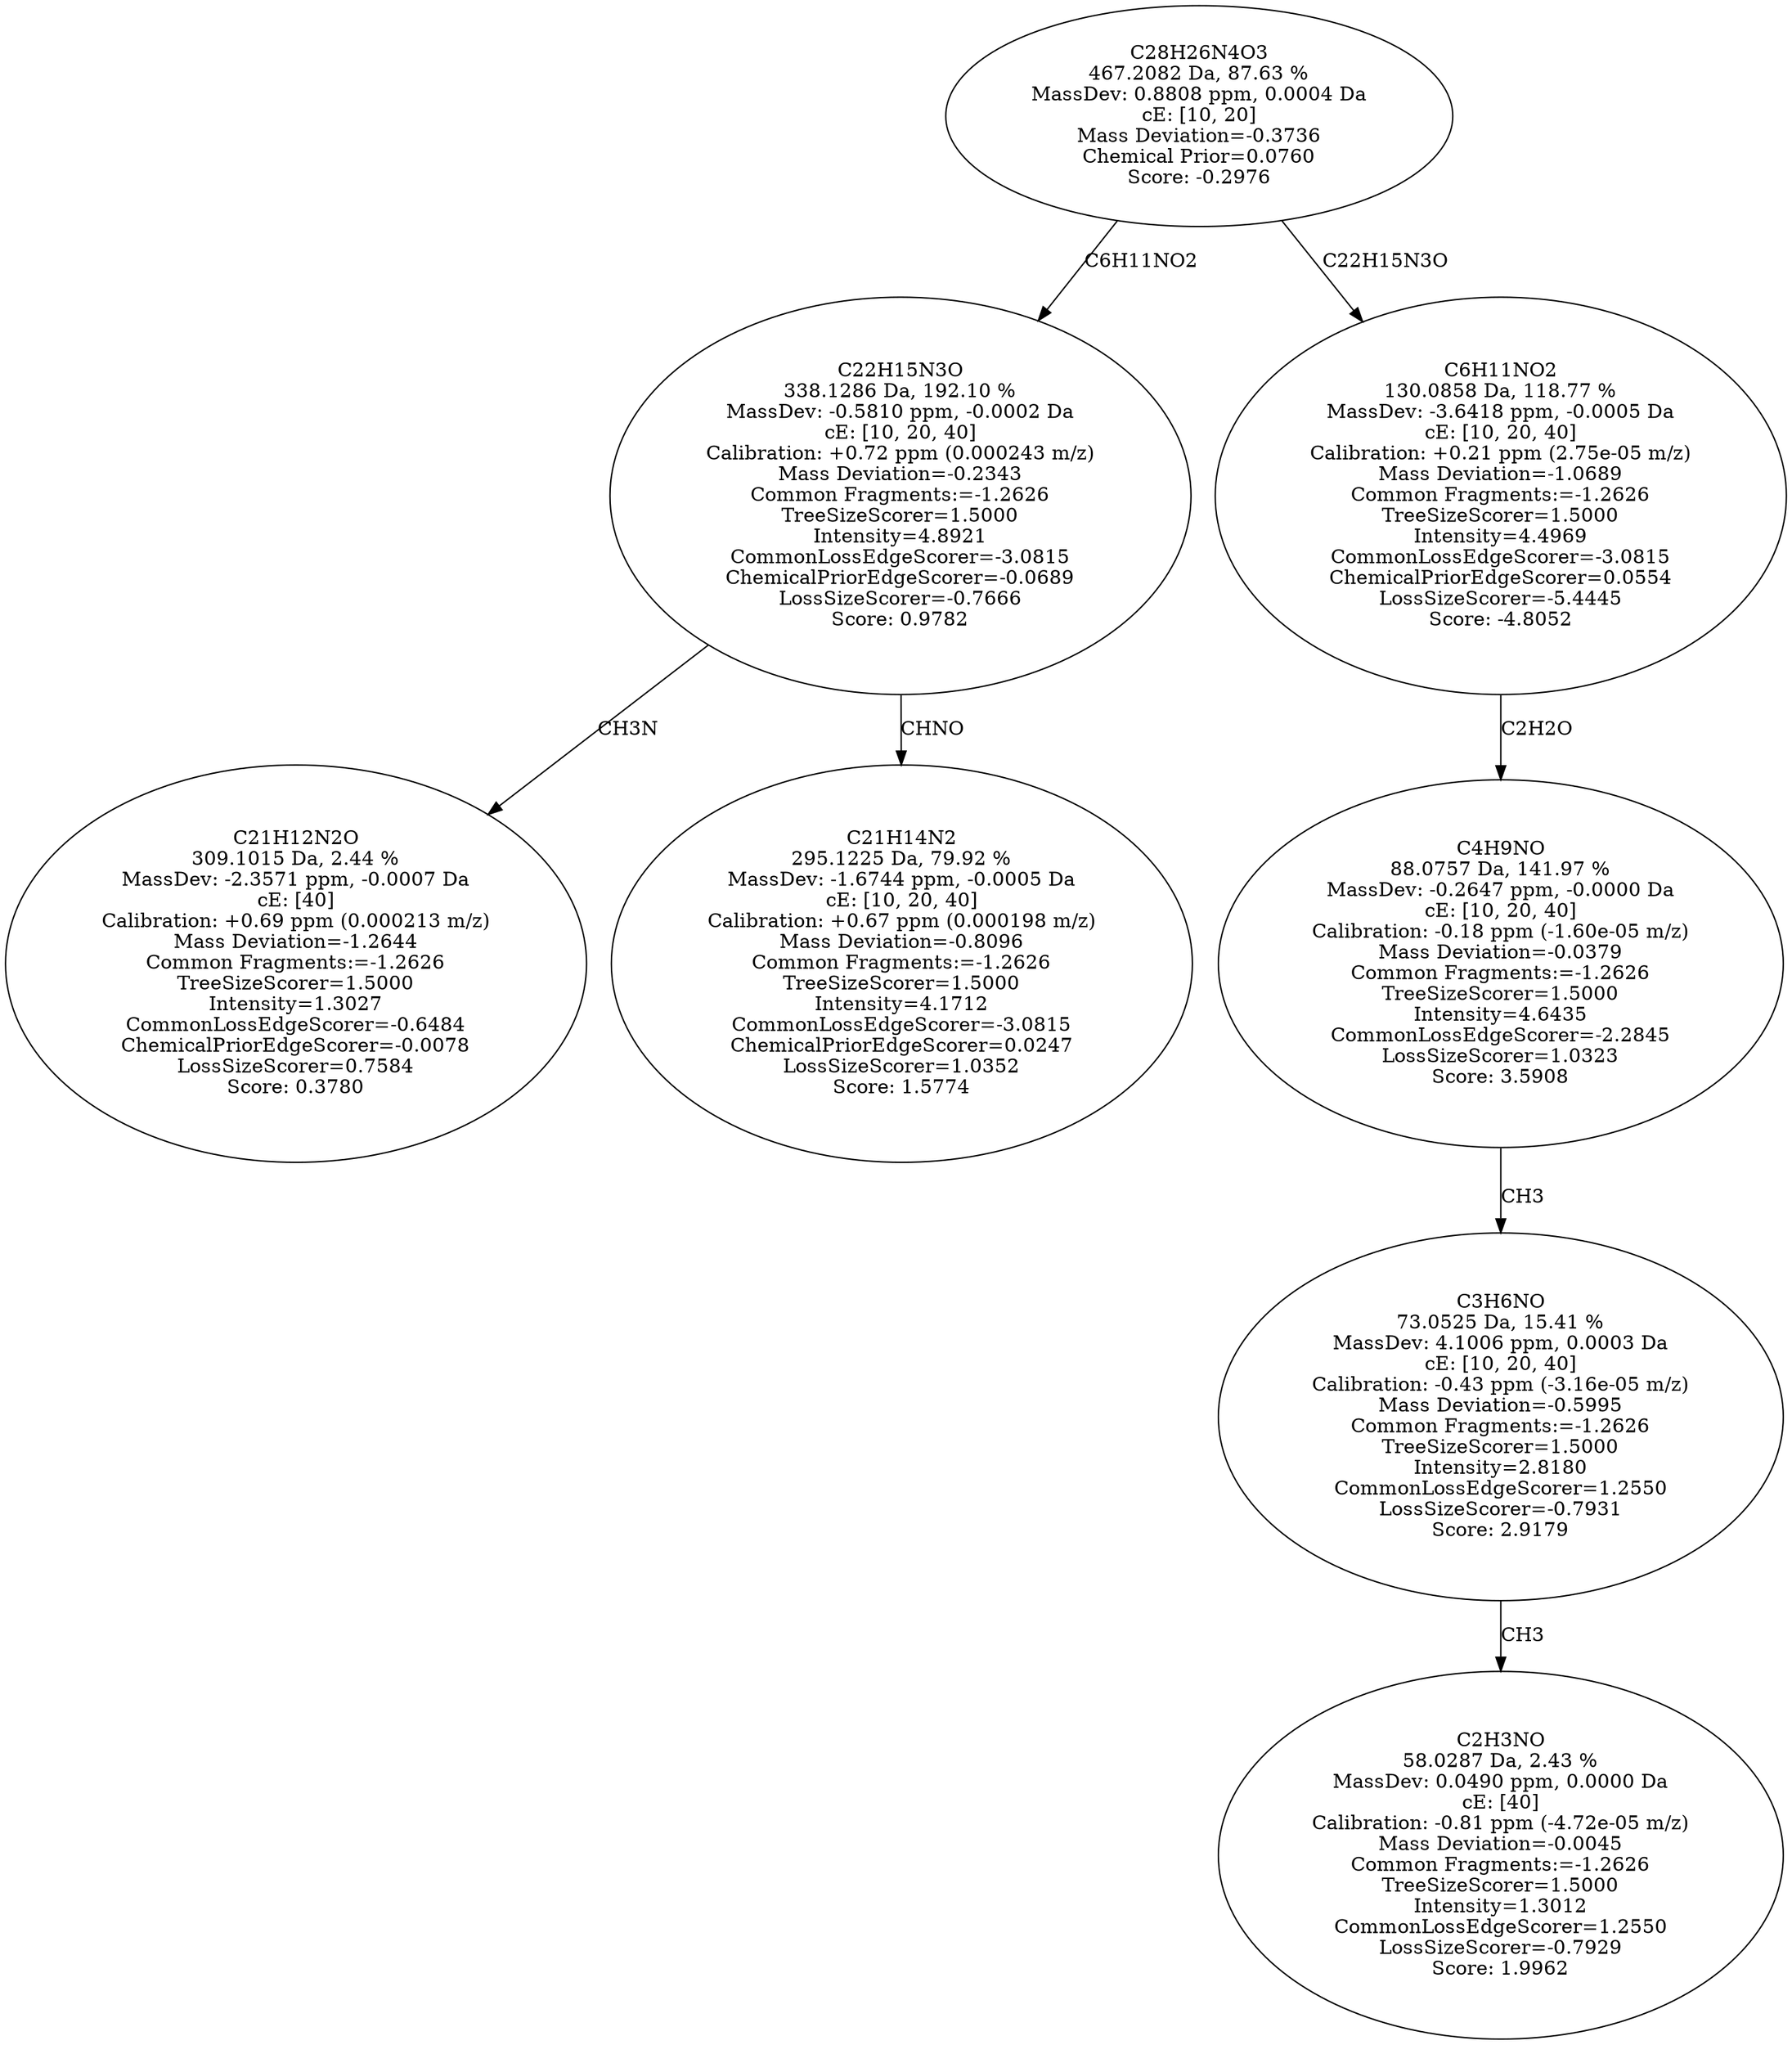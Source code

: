 strict digraph {
v1 [label="C21H12N2O\n309.1015 Da, 2.44 %\nMassDev: -2.3571 ppm, -0.0007 Da\ncE: [40]\nCalibration: +0.69 ppm (0.000213 m/z)\nMass Deviation=-1.2644\nCommon Fragments:=-1.2626\nTreeSizeScorer=1.5000\nIntensity=1.3027\nCommonLossEdgeScorer=-0.6484\nChemicalPriorEdgeScorer=-0.0078\nLossSizeScorer=0.7584\nScore: 0.3780"];
v2 [label="C21H14N2\n295.1225 Da, 79.92 %\nMassDev: -1.6744 ppm, -0.0005 Da\ncE: [10, 20, 40]\nCalibration: +0.67 ppm (0.000198 m/z)\nMass Deviation=-0.8096\nCommon Fragments:=-1.2626\nTreeSizeScorer=1.5000\nIntensity=4.1712\nCommonLossEdgeScorer=-3.0815\nChemicalPriorEdgeScorer=0.0247\nLossSizeScorer=1.0352\nScore: 1.5774"];
v3 [label="C22H15N3O\n338.1286 Da, 192.10 %\nMassDev: -0.5810 ppm, -0.0002 Da\ncE: [10, 20, 40]\nCalibration: +0.72 ppm (0.000243 m/z)\nMass Deviation=-0.2343\nCommon Fragments:=-1.2626\nTreeSizeScorer=1.5000\nIntensity=4.8921\nCommonLossEdgeScorer=-3.0815\nChemicalPriorEdgeScorer=-0.0689\nLossSizeScorer=-0.7666\nScore: 0.9782"];
v4 [label="C2H3NO\n58.0287 Da, 2.43 %\nMassDev: 0.0490 ppm, 0.0000 Da\ncE: [40]\nCalibration: -0.81 ppm (-4.72e-05 m/z)\nMass Deviation=-0.0045\nCommon Fragments:=-1.2626\nTreeSizeScorer=1.5000\nIntensity=1.3012\nCommonLossEdgeScorer=1.2550\nLossSizeScorer=-0.7929\nScore: 1.9962"];
v5 [label="C3H6NO\n73.0525 Da, 15.41 %\nMassDev: 4.1006 ppm, 0.0003 Da\ncE: [10, 20, 40]\nCalibration: -0.43 ppm (-3.16e-05 m/z)\nMass Deviation=-0.5995\nCommon Fragments:=-1.2626\nTreeSizeScorer=1.5000\nIntensity=2.8180\nCommonLossEdgeScorer=1.2550\nLossSizeScorer=-0.7931\nScore: 2.9179"];
v6 [label="C4H9NO\n88.0757 Da, 141.97 %\nMassDev: -0.2647 ppm, -0.0000 Da\ncE: [10, 20, 40]\nCalibration: -0.18 ppm (-1.60e-05 m/z)\nMass Deviation=-0.0379\nCommon Fragments:=-1.2626\nTreeSizeScorer=1.5000\nIntensity=4.6435\nCommonLossEdgeScorer=-2.2845\nLossSizeScorer=1.0323\nScore: 3.5908"];
v7 [label="C6H11NO2\n130.0858 Da, 118.77 %\nMassDev: -3.6418 ppm, -0.0005 Da\ncE: [10, 20, 40]\nCalibration: +0.21 ppm (2.75e-05 m/z)\nMass Deviation=-1.0689\nCommon Fragments:=-1.2626\nTreeSizeScorer=1.5000\nIntensity=4.4969\nCommonLossEdgeScorer=-3.0815\nChemicalPriorEdgeScorer=0.0554\nLossSizeScorer=-5.4445\nScore: -4.8052"];
v8 [label="C28H26N4O3\n467.2082 Da, 87.63 %\nMassDev: 0.8808 ppm, 0.0004 Da\ncE: [10, 20]\nMass Deviation=-0.3736\nChemical Prior=0.0760\nScore: -0.2976"];
v3 -> v1 [label="CH3N"];
v3 -> v2 [label="CHNO"];
v8 -> v3 [label="C6H11NO2"];
v5 -> v4 [label="CH3"];
v6 -> v5 [label="CH3"];
v7 -> v6 [label="C2H2O"];
v8 -> v7 [label="C22H15N3O"];
}